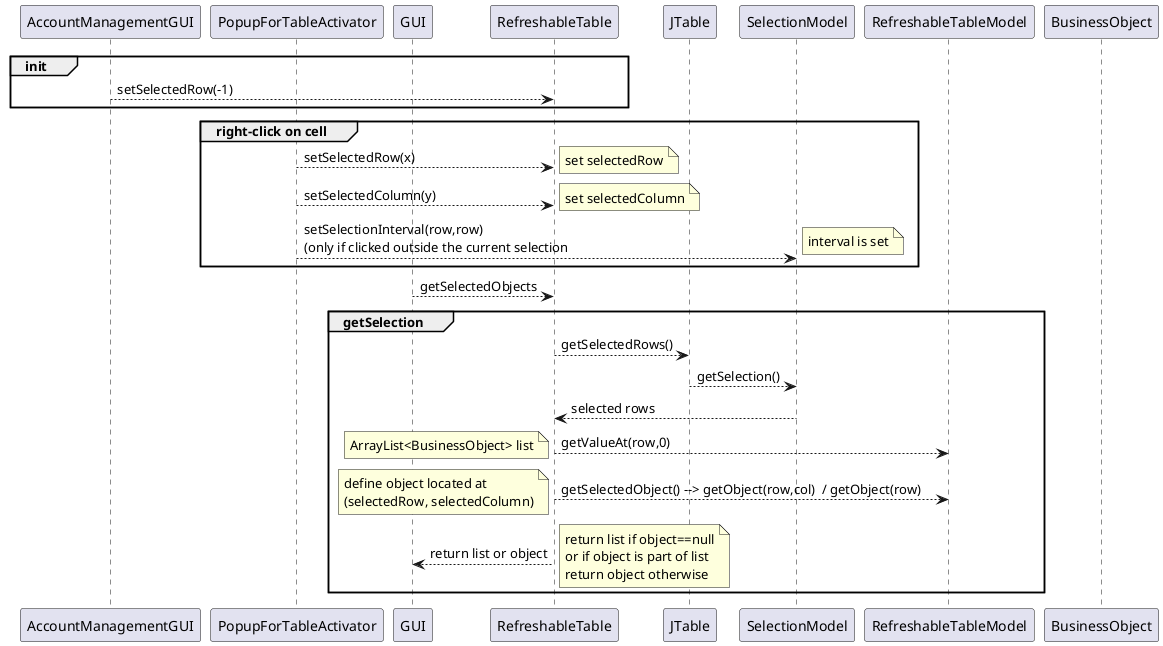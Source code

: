@startuml
'actor user
participant AccountManagementGUI
participant PopupForTableActivator
participant GUI
participant RefreshableTable
participant JTable
participant SelectionModel
participant RefreshableTableModel
participant BusinessObject
Group init
AccountManagementGUI --> RefreshableTable:setSelectedRow(-1)
end
Group right-click on cell
PopupForTableActivator --> RefreshableTable:setSelectedRow(x)
note right: set selectedRow
PopupForTableActivator --> RefreshableTable:setSelectedColumn(y)
note right: set selectedColumn
PopupForTableActivator --> SelectionModel:setSelectionInterval(row,row)\
\n(only if clicked outside the current selection
note right: interval is set
end

GUI --> RefreshableTable:getSelectedObjects
Group getSelection
RefreshableTable --> JTable:getSelectedRows()
JTable --> SelectionModel:getSelection()
SelectionModel --> RefreshableTable: selected rows
 RefreshableTable --> RefreshableTableModel:getValueAt(row,0)
note left: ArrayList<BusinessObject> list
RefreshableTable --> RefreshableTableModel:getSelectedObject() --> getObject(row,col)  / getObject(row)
note left: define object located at\n(selectedRow, selectedColumn)
RefreshableTable --> GUI: return list or object
note right: return list if object==null\nor if object is part of list\
\nreturn object otherwise
end
@enduml
